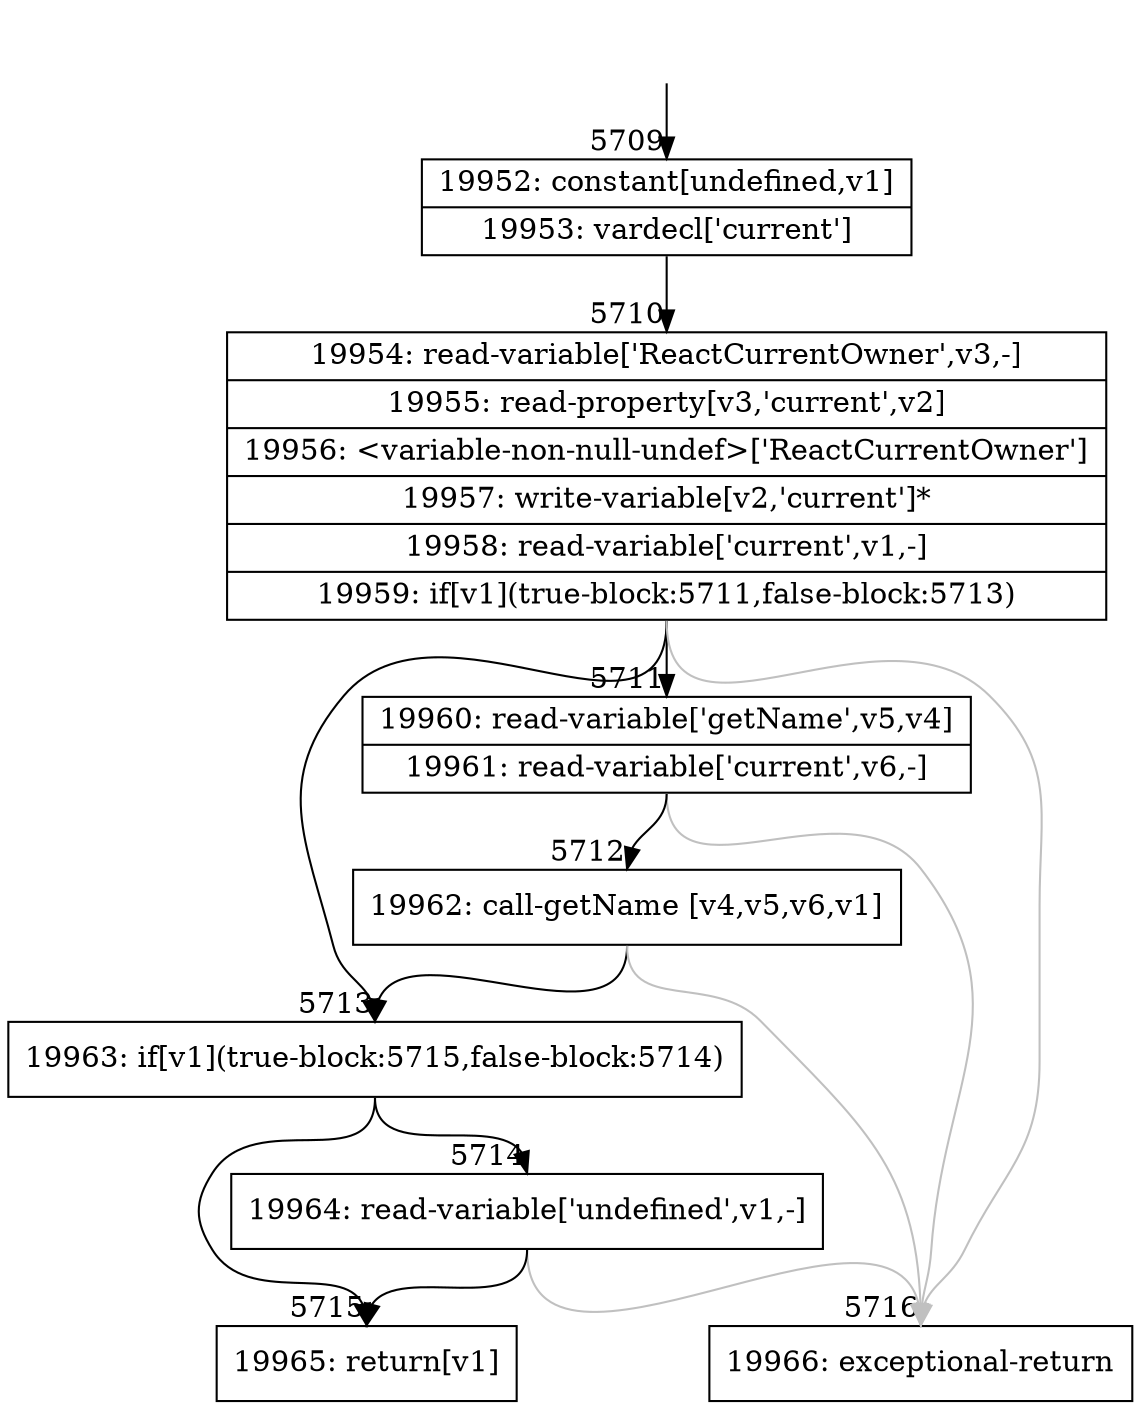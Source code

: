 digraph {
rankdir="TD"
BB_entry385[shape=none,label=""];
BB_entry385 -> BB5709 [tailport=s, headport=n, headlabel="    5709"]
BB5709 [shape=record label="{19952: constant[undefined,v1]|19953: vardecl['current']}" ] 
BB5709 -> BB5710 [tailport=s, headport=n, headlabel="      5710"]
BB5710 [shape=record label="{19954: read-variable['ReactCurrentOwner',v3,-]|19955: read-property[v3,'current',v2]|19956: \<variable-non-null-undef\>['ReactCurrentOwner']|19957: write-variable[v2,'current']*|19958: read-variable['current',v1,-]|19959: if[v1](true-block:5711,false-block:5713)}" ] 
BB5710 -> BB5713 [tailport=s, headport=n, headlabel="      5713"]
BB5710 -> BB5711 [tailport=s, headport=n, headlabel="      5711"]
BB5710 -> BB5716 [tailport=s, headport=n, color=gray, headlabel="      5716"]
BB5711 [shape=record label="{19960: read-variable['getName',v5,v4]|19961: read-variable['current',v6,-]}" ] 
BB5711 -> BB5712 [tailport=s, headport=n, headlabel="      5712"]
BB5711 -> BB5716 [tailport=s, headport=n, color=gray]
BB5712 [shape=record label="{19962: call-getName [v4,v5,v6,v1]}" ] 
BB5712 -> BB5713 [tailport=s, headport=n]
BB5712 -> BB5716 [tailport=s, headport=n, color=gray]
BB5713 [shape=record label="{19963: if[v1](true-block:5715,false-block:5714)}" ] 
BB5713 -> BB5715 [tailport=s, headport=n, headlabel="      5715"]
BB5713 -> BB5714 [tailport=s, headport=n, headlabel="      5714"]
BB5714 [shape=record label="{19964: read-variable['undefined',v1,-]}" ] 
BB5714 -> BB5715 [tailport=s, headport=n]
BB5714 -> BB5716 [tailport=s, headport=n, color=gray]
BB5715 [shape=record label="{19965: return[v1]}" ] 
BB5716 [shape=record label="{19966: exceptional-return}" ] 
//#$~ 10221
}
